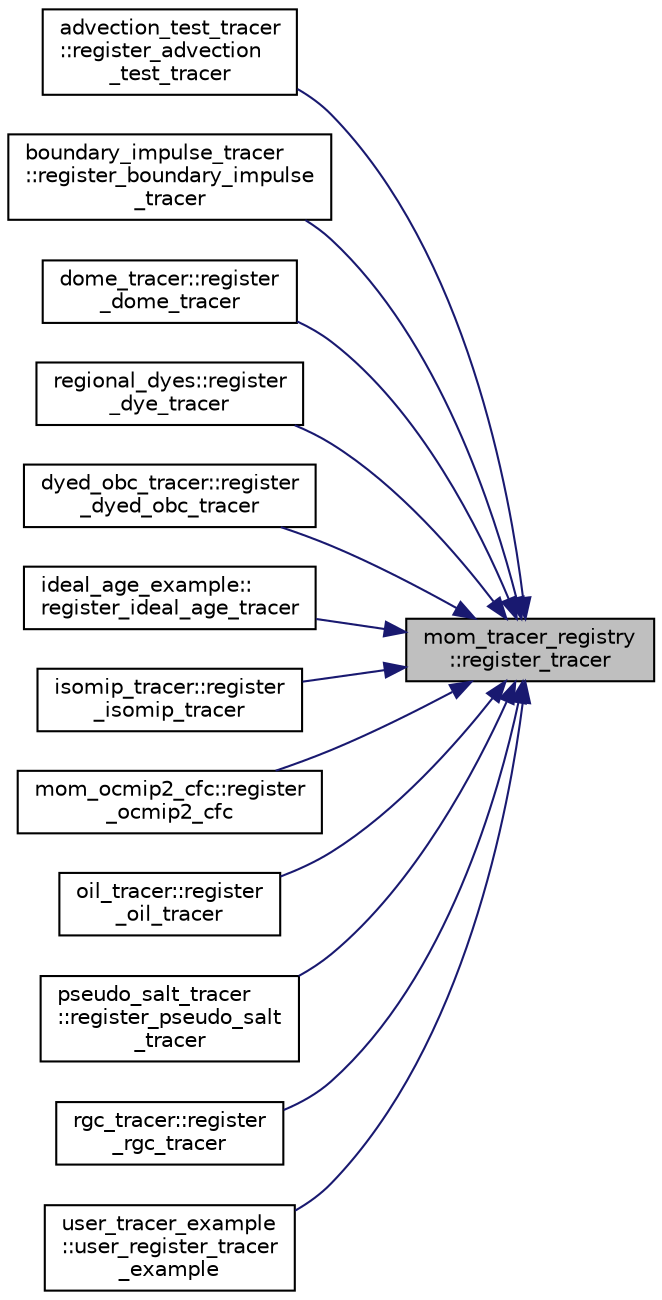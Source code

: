 digraph "mom_tracer_registry::register_tracer"
{
 // INTERACTIVE_SVG=YES
 // LATEX_PDF_SIZE
  edge [fontname="Helvetica",fontsize="10",labelfontname="Helvetica",labelfontsize="10"];
  node [fontname="Helvetica",fontsize="10",shape=record];
  rankdir="RL";
  Node1 [label="mom_tracer_registry\l::register_tracer",height=0.2,width=0.4,color="black", fillcolor="grey75", style="filled", fontcolor="black",tooltip="This subroutine registers a tracer to be advected and laterally diffused."];
  Node1 -> Node2 [dir="back",color="midnightblue",fontsize="10",style="solid",fontname="Helvetica"];
  Node2 [label="advection_test_tracer\l::register_advection\l_test_tracer",height=0.2,width=0.4,color="black", fillcolor="white", style="filled",URL="$namespaceadvection__test__tracer.html#a6cc3e00a5d5cb9e31339c784eb966c91",tooltip="Register tracer fields and subroutines to be used with MOM."];
  Node1 -> Node3 [dir="back",color="midnightblue",fontsize="10",style="solid",fontname="Helvetica"];
  Node3 [label="boundary_impulse_tracer\l::register_boundary_impulse\l_tracer",height=0.2,width=0.4,color="black", fillcolor="white", style="filled",URL="$namespaceboundary__impulse__tracer.html#a8c333281de8a3f7a255a0da4187427ad",tooltip="Read in runtime options and add boundary impulse tracer to tracer registry."];
  Node1 -> Node4 [dir="back",color="midnightblue",fontsize="10",style="solid",fontname="Helvetica"];
  Node4 [label="dome_tracer::register\l_dome_tracer",height=0.2,width=0.4,color="black", fillcolor="white", style="filled",URL="$namespacedome__tracer.html#a2a6918ef09b8674c6ad56f80dfc370ff",tooltip="Register tracer fields and subroutines to be used with MOM."];
  Node1 -> Node5 [dir="back",color="midnightblue",fontsize="10",style="solid",fontname="Helvetica"];
  Node5 [label="regional_dyes::register\l_dye_tracer",height=0.2,width=0.4,color="black", fillcolor="white", style="filled",URL="$namespaceregional__dyes.html#a50f9b2b06f258fc67ffabed45901bf76",tooltip="This subroutine is used to register tracer fields and subroutines to be used with MOM."];
  Node1 -> Node6 [dir="back",color="midnightblue",fontsize="10",style="solid",fontname="Helvetica"];
  Node6 [label="dyed_obc_tracer::register\l_dyed_obc_tracer",height=0.2,width=0.4,color="black", fillcolor="white", style="filled",URL="$namespacedyed__obc__tracer.html#a968aec7f642a4750d835b0d030c17fe5",tooltip="Register tracer fields and subroutines to be used with MOM."];
  Node1 -> Node7 [dir="back",color="midnightblue",fontsize="10",style="solid",fontname="Helvetica"];
  Node7 [label="ideal_age_example::\lregister_ideal_age_tracer",height=0.2,width=0.4,color="black", fillcolor="white", style="filled",URL="$namespaceideal__age__example.html#a58d550a02148b87b1d1ce979fcaf6c00",tooltip="Register the ideal age tracer fields to be used with MOM."];
  Node1 -> Node8 [dir="back",color="midnightblue",fontsize="10",style="solid",fontname="Helvetica"];
  Node8 [label="isomip_tracer::register\l_isomip_tracer",height=0.2,width=0.4,color="black", fillcolor="white", style="filled",URL="$namespaceisomip__tracer.html#a7d66fe5ba12076654324a7e7d8ab2e4f",tooltip="This subroutine is used to register tracer fields."];
  Node1 -> Node9 [dir="back",color="midnightblue",fontsize="10",style="solid",fontname="Helvetica"];
  Node9 [label="mom_ocmip2_cfc::register\l_ocmip2_cfc",height=0.2,width=0.4,color="black", fillcolor="white", style="filled",URL="$namespacemom__ocmip2__cfc.html#ac04494ce35222c8583a7ee7589e1cf13",tooltip="Register the OCMIP2 CFC tracers to be used with MOM and read the parameters that are used with this t..."];
  Node1 -> Node10 [dir="back",color="midnightblue",fontsize="10",style="solid",fontname="Helvetica"];
  Node10 [label="oil_tracer::register\l_oil_tracer",height=0.2,width=0.4,color="black", fillcolor="white", style="filled",URL="$namespaceoil__tracer.html#ae9bef348e3fea3af157e841a0c9f6aeb",tooltip="Register oil tracer fields and subroutines to be used with MOM."];
  Node1 -> Node11 [dir="back",color="midnightblue",fontsize="10",style="solid",fontname="Helvetica"];
  Node11 [label="pseudo_salt_tracer\l::register_pseudo_salt\l_tracer",height=0.2,width=0.4,color="black", fillcolor="white", style="filled",URL="$namespacepseudo__salt__tracer.html#a147eabcabc9a787c01310dd67a5bab08",tooltip="Register the pseudo-salt tracer with MOM6."];
  Node1 -> Node12 [dir="back",color="midnightblue",fontsize="10",style="solid",fontname="Helvetica"];
  Node12 [label="rgc_tracer::register\l_rgc_tracer",height=0.2,width=0.4,color="black", fillcolor="white", style="filled",URL="$namespacergc__tracer.html#a39b5d56f4cb8c161dd9744e0c2b256de",tooltip="This subroutine is used to register tracer fields."];
  Node1 -> Node13 [dir="back",color="midnightblue",fontsize="10",style="solid",fontname="Helvetica"];
  Node13 [label="user_tracer_example\l::user_register_tracer\l_example",height=0.2,width=0.4,color="black", fillcolor="white", style="filled",URL="$namespaceuser__tracer__example.html#a71efc349b3fbeb6f4cb2155de1f8bbe5",tooltip="This subroutine is used to register tracer fields and subroutines to be used with MOM."];
}
